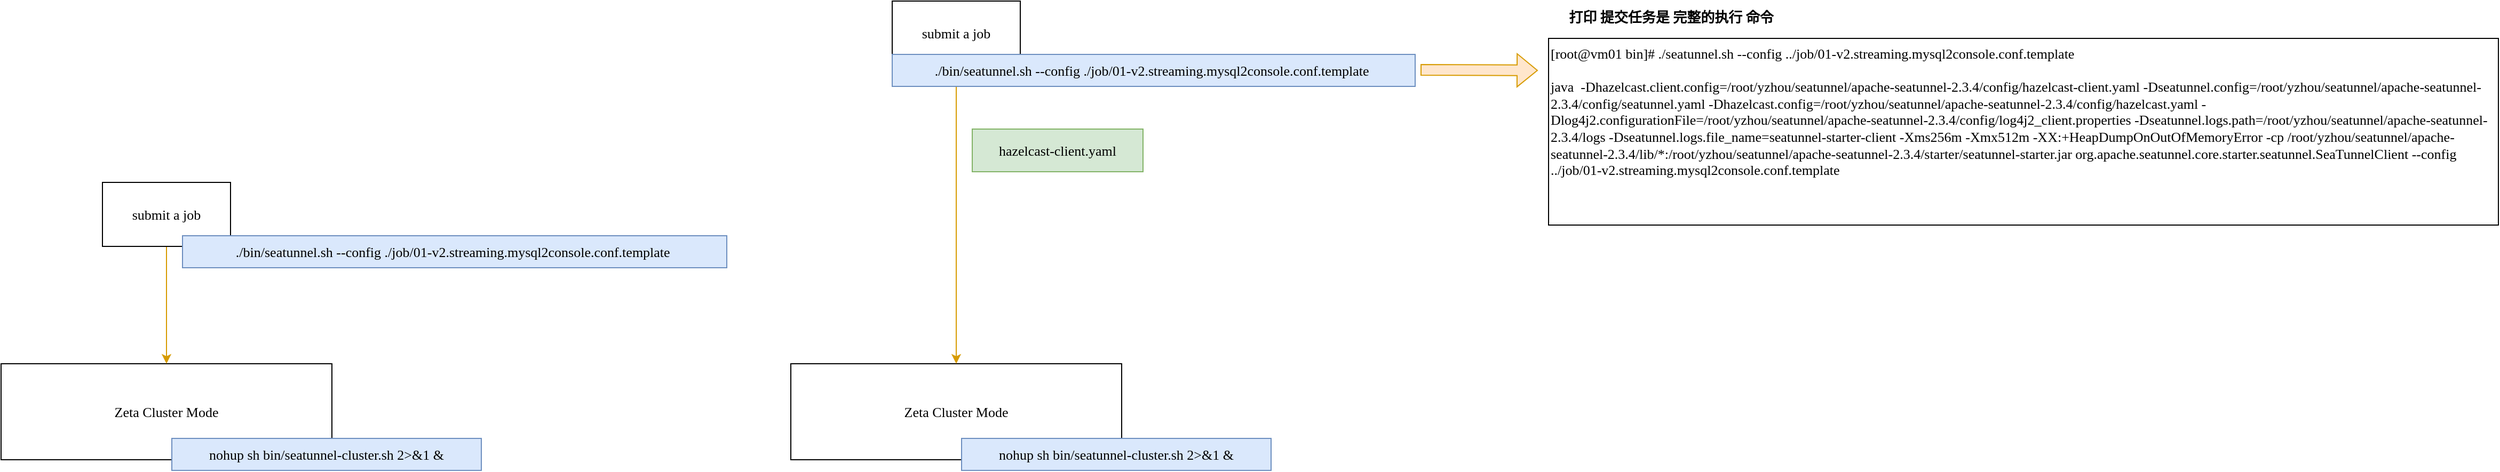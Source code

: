 <mxfile version="25.0.2" pages="3">
  <diagram name="Cluster Mode 作业提交" id="pZrtif1T7AlgdI-n30Bs">
    <mxGraphModel dx="3086" dy="405" grid="1" gridSize="10" guides="1" tooltips="1" connect="1" arrows="1" fold="1" page="0" pageScale="1" pageWidth="827" pageHeight="1169" math="0" shadow="0">
      <root>
        <mxCell id="0" />
        <mxCell id="1" parent="0" />
        <mxCell id="D6HpPT0l7rFkdYNjzGSY-1" value="Zeta Cluster Mode" style="rounded=0;whiteSpace=wrap;html=1;fontFamily=Comic Sans MS;fontSize=13;" vertex="1" parent="1">
          <mxGeometry x="-300" y="820" width="310" height="90" as="geometry" />
        </mxCell>
        <mxCell id="D6HpPT0l7rFkdYNjzGSY-3" style="edgeStyle=orthogonalEdgeStyle;rounded=0;orthogonalLoop=1;jettySize=auto;html=1;fontFamily=Comic Sans MS;fontSize=13;entryX=0.5;entryY=0;entryDx=0;entryDy=0;entryPerimeter=0;fillColor=#ffe6cc;strokeColor=#d79b00;" edge="1" parent="1" source="D6HpPT0l7rFkdYNjzGSY-2" target="D6HpPT0l7rFkdYNjzGSY-1">
          <mxGeometry relative="1" as="geometry">
            <mxPoint x="-145" y="420" as="targetPoint" />
          </mxGeometry>
        </mxCell>
        <mxCell id="D6HpPT0l7rFkdYNjzGSY-2" value="submit a job" style="rounded=0;whiteSpace=wrap;html=1;fontFamily=Comic Sans MS;fontSize=13;" vertex="1" parent="1">
          <mxGeometry x="-205" y="480" width="120" height="60" as="geometry" />
        </mxCell>
        <mxCell id="D6HpPT0l7rFkdYNjzGSY-4" value="nohup sh bin/seatunnel-cluster.sh 2&amp;gt;&amp;amp;1 &amp;amp;" style="rounded=0;whiteSpace=wrap;html=1;fillColor=#dae8fc;strokeColor=#6c8ebf;fontFamily=Comic Sans MS;fontSize=13;" vertex="1" parent="1">
          <mxGeometry x="-140" y="890" width="290" height="30" as="geometry" />
        </mxCell>
        <mxCell id="D6HpPT0l7rFkdYNjzGSY-5" value="&lt;div style=&quot;font-size: 13px; line-height: 21px; white-space: pre;&quot;&gt;./bin/seatunnel.sh --config&lt;span style=&quot;white-space: normal;&quot;&gt;&amp;nbsp;&lt;/span&gt;./job/&lt;span style=&quot;background-color: initial;&quot;&gt;01-v2.streaming.mysql2console.conf.template&lt;/span&gt;&lt;span style=&quot;background-color: initial;&quot;&gt; &lt;/span&gt;&lt;br&gt;&lt;/div&gt;" style="rounded=0;whiteSpace=wrap;html=1;fillColor=#dae8fc;strokeColor=#6c8ebf;fontColor=default;labelBackgroundColor=none;fontFamily=Comic Sans MS;fontSize=13;" vertex="1" parent="1">
          <mxGeometry x="-205" y="530" width="490" height="30" as="geometry" />
        </mxCell>
        <mxCell id="D6HpPT0l7rFkdYNjzGSY-6" value="" style="shape=flexArrow;endArrow=classic;html=1;rounded=0;fontFamily=Comic Sans MS;fontSize=13;fillColor=#ffe6cc;strokeColor=#d79b00;" edge="1" parent="1">
          <mxGeometry width="50" height="50" relative="1" as="geometry">
            <mxPoint x="290" y="544.5" as="sourcePoint" />
            <mxPoint x="400" y="545" as="targetPoint" />
          </mxGeometry>
        </mxCell>
        <mxCell id="D6HpPT0l7rFkdYNjzGSY-7" value="&lt;div style=&quot;font-size: 13px;&quot;&gt;[root@vm01 bin]# ./seatunnel.sh --config ../job/01-v2.streaming.mysql2console.conf.template&amp;nbsp;&lt;/div&gt;&lt;div style=&quot;font-size: 13px;&quot;&gt;&lt;br style=&quot;font-size: 13px;&quot;&gt;&lt;/div&gt;&lt;div style=&quot;font-size: 13px;&quot;&gt;java&amp;nbsp; -Dhazelcast.client.config=/root/yzhou/seatunnel/apache-seatunnel-2.3.4/config/hazelcast-client.yaml -Dseatunnel.config=/root/yzhou/seatunnel/apache-seatunnel-2.3.4/config/seatunnel.yaml -Dhazelcast.config=/root/yzhou/seatunnel/apache-seatunnel-2.3.4/config/hazelcast.yaml -Dlog4j2.configurationFile=/root/yzhou/seatunnel/apache-seatunnel-2.3.4/config/log4j2_client.properties -Dseatunnel.logs.path=/root/yzhou/seatunnel/apache-seatunnel-2.3.4/logs -Dseatunnel.logs.file_name=seatunnel-starter-client -Xms256m -Xmx512m -XX:+HeapDumpOnOutOfMemoryError -cp /root/yzhou/seatunnel/apache-seatunnel-2.3.4/lib/*:/root/yzhou/seatunnel/apache-seatunnel-2.3.4/starter/seatunnel-starter.jar org.apache.seatunnel.core.starter.seatunnel.SeaTunnelClient --config ../job/01-v2.streaming.mysql2console.conf.template&lt;/div&gt;" style="rounded=0;whiteSpace=wrap;html=1;align=left;verticalAlign=top;fontFamily=Comic Sans MS;fontSize=13;" vertex="1" parent="1">
          <mxGeometry x="410" y="515" width="890" height="175" as="geometry" />
        </mxCell>
        <mxCell id="D6HpPT0l7rFkdYNjzGSY-8" value="打印 提交任务是 完整的执行 命令" style="text;html=1;align=center;verticalAlign=middle;whiteSpace=wrap;rounded=0;fontStyle=1;fontFamily=Comic Sans MS;fontSize=13;" vertex="1" parent="1">
          <mxGeometry x="410" y="480" width="230" height="30" as="geometry" />
        </mxCell>
        <mxCell id="D6HpPT0l7rFkdYNjzGSY-11" value="hazelcast-client.yaml" style="rounded=0;whiteSpace=wrap;html=1;fillColor=#d5e8d4;strokeColor=#82b366;fontFamily=Comic Sans MS;fontSize=13;" vertex="1" parent="1">
          <mxGeometry x="-130" y="600" width="160" height="40" as="geometry" />
        </mxCell>
        <mxCell id="D6HpPT0l7rFkdYNjzGSY-12" value="Zeta Cluster Mode" style="rounded=0;whiteSpace=wrap;html=1;fontFamily=Comic Sans MS;fontSize=13;" vertex="1" parent="1">
          <mxGeometry x="-1040" y="820" width="310" height="90" as="geometry" />
        </mxCell>
        <mxCell id="D6HpPT0l7rFkdYNjzGSY-13" style="edgeStyle=orthogonalEdgeStyle;rounded=0;orthogonalLoop=1;jettySize=auto;html=1;fontFamily=Comic Sans MS;fontSize=13;entryX=0.5;entryY=0;entryDx=0;entryDy=0;entryPerimeter=0;fillColor=#ffe6cc;strokeColor=#d79b00;" edge="1" parent="1" source="D6HpPT0l7rFkdYNjzGSY-14" target="D6HpPT0l7rFkdYNjzGSY-12">
          <mxGeometry relative="1" as="geometry">
            <mxPoint x="-885" y="420" as="targetPoint" />
          </mxGeometry>
        </mxCell>
        <mxCell id="D6HpPT0l7rFkdYNjzGSY-14" value="submit a job" style="rounded=0;whiteSpace=wrap;html=1;fontFamily=Comic Sans MS;fontSize=13;" vertex="1" parent="1">
          <mxGeometry x="-945" y="650" width="120" height="60" as="geometry" />
        </mxCell>
        <mxCell id="D6HpPT0l7rFkdYNjzGSY-15" value="nohup sh bin/seatunnel-cluster.sh 2&amp;gt;&amp;amp;1 &amp;amp;" style="rounded=0;whiteSpace=wrap;html=1;fillColor=#dae8fc;strokeColor=#6c8ebf;fontFamily=Comic Sans MS;fontSize=13;" vertex="1" parent="1">
          <mxGeometry x="-880" y="890" width="290" height="30" as="geometry" />
        </mxCell>
        <mxCell id="D6HpPT0l7rFkdYNjzGSY-16" value="&lt;div style=&quot;line-height: 21px;&quot;&gt;&lt;span style=&quot;white-space: pre;&quot;&gt;./bin/seatunnel.sh &lt;/span&gt;&lt;span style=&quot;font-size: 13px; white-space: pre;&quot;&gt;--config&lt;/span&gt; &lt;span style=&quot;font-size: 13px; white-space: pre;&quot;&gt;./job/&lt;/span&gt;&lt;span style=&quot;background-color: initial; white-space: pre;&quot;&gt;01-v2.streaming.mysql2console.conf.template&lt;/span&gt;&lt;span style=&quot;font-size: 13px; white-space: pre; background-color: initial;&quot;&gt; &lt;/span&gt;&lt;/div&gt;" style="rounded=0;whiteSpace=wrap;html=1;fillColor=#dae8fc;strokeColor=#6c8ebf;fontColor=default;labelBackgroundColor=none;fontFamily=Comic Sans MS;fontSize=13;" vertex="1" parent="1">
          <mxGeometry x="-870" y="700" width="510" height="30" as="geometry" />
        </mxCell>
      </root>
    </mxGraphModel>
  </diagram>
  <diagram id="ap1rBoejMGHXoUDPZJEy" name="第 2 页">
    <mxGraphModel dx="2218" dy="1205" grid="1" gridSize="10" guides="1" tooltips="1" connect="1" arrows="1" fold="1" page="0" pageScale="1" pageWidth="827" pageHeight="1169" math="0" shadow="0">
      <root>
        <mxCell id="0" />
        <mxCell id="1" parent="0" />
        <mxCell id="ZarxvyxtcrY4zUGe8Qxa-1" value="1. 确认 Seatunnel Connectors Jars的路径" style="rounded=0;whiteSpace=wrap;html=1;fontFamily=Comic Sans MS;fontSize=13;" vertex="1" parent="1">
          <mxGeometry x="-330" y="40" width="410" height="40" as="geometry" />
        </mxCell>
        <mxCell id="ZarxvyxtcrY4zUGe8Qxa-2" value="Client" style="rounded=0;whiteSpace=wrap;html=1;fontFamily=Comic Sans MS;fontSize=13;" vertex="1" parent="1">
          <mxGeometry x="-225" y="-130" width="200" height="40" as="geometry" />
        </mxCell>
        <mxCell id="ZarxvyxtcrY4zUGe8Qxa-3" value="解析 Config， 得到&amp;nbsp;&lt;span style=&quot;font-size: 13px; white-space: pre;&quot;&gt;PluginIdentifier&lt;/span&gt;" style="rounded=0;whiteSpace=wrap;html=1;fontColor=default;labelBackgroundColor=none;fontFamily=Comic Sans MS;fontSize=13;" vertex="1" parent="1">
          <mxGeometry x="180" y="-50" width="270" height="40" as="geometry" />
        </mxCell>
        <mxCell id="ZarxvyxtcrY4zUGe8Qxa-6" value="" style="endArrow=classic;html=1;rounded=0;exitX=1;exitY=0.5;exitDx=0;exitDy=0;entryX=0;entryY=0;entryDx=0;entryDy=0;fontFamily=Comic Sans MS;fontSize=13;" edge="1" parent="1" source="ZarxvyxtcrY4zUGe8Qxa-2" target="ZarxvyxtcrY4zUGe8Qxa-3">
          <mxGeometry width="50" height="50" relative="1" as="geometry">
            <mxPoint x="160" y="70" as="sourcePoint" />
            <mxPoint x="210" y="20" as="targetPoint" />
          </mxGeometry>
        </mxCell>
        <mxCell id="ZarxvyxtcrY4zUGe8Qxa-7" value="" style="endArrow=classic;html=1;rounded=0;exitX=0;exitY=1;exitDx=0;exitDy=0;entryX=1;entryY=0;entryDx=0;entryDy=0;fontFamily=Comic Sans MS;fontSize=13;" edge="1" parent="1" source="ZarxvyxtcrY4zUGe8Qxa-3" target="ZarxvyxtcrY4zUGe8Qxa-1">
          <mxGeometry width="50" height="50" relative="1" as="geometry">
            <mxPoint x="-15" y="-100" as="sourcePoint" />
            <mxPoint x="190" y="-40" as="targetPoint" />
          </mxGeometry>
        </mxCell>
        <mxCell id="ZarxvyxtcrY4zUGe8Qxa-8" value="" style="endArrow=classic;html=1;rounded=0;fontFamily=Comic Sans MS;fontSize=13;" edge="1" parent="1">
          <mxGeometry width="50" height="50" relative="1" as="geometry">
            <mxPoint x="-125.5" y="80" as="sourcePoint" />
            <mxPoint x="-125" y="140" as="targetPoint" />
          </mxGeometry>
        </mxCell>
        <mxCell id="ZarxvyxtcrY4zUGe8Qxa-9" value="结合 PluginIdentifier" style="text;html=1;align=center;verticalAlign=middle;whiteSpace=wrap;rounded=0;fontFamily=Comic Sans MS;fontSize=13;" vertex="1" parent="1">
          <mxGeometry x="-120" y="100" width="150" height="30" as="geometry" />
        </mxCell>
        <mxCell id="ZarxvyxtcrY4zUGe8Qxa-10" value="Set&amp;lt;URL&amp;gt;" style="rounded=0;whiteSpace=wrap;html=1;fontFamily=Comic Sans MS;fontSize=13;" vertex="1" parent="1">
          <mxGeometry x="-185" y="150" width="120" height="50" as="geometry" />
        </mxCell>
        <mxCell id="ZarxvyxtcrY4zUGe8Qxa-11" value="Seatunnel Server" style="rounded=0;whiteSpace=wrap;html=1;fontFamily=Comic Sans MS;fontSize=13;" vertex="1" parent="1">
          <mxGeometry x="-435" y="400" width="620" height="60" as="geometry" />
        </mxCell>
        <mxCell id="ZarxvyxtcrY4zUGe8Qxa-12" value="Start submit job, job id: 830892155647033345, with plugin jar [file:/root/yzhou/seatunnel/apache-seatunnel-2.3.4/connectors/connector-jdbc-2.3.4.jar, file:/root/yzhou/seatunnel/apache-seatunnel-2.3.4/connectors/connector-console-2.3.4.jar]" style="text;html=1;align=center;verticalAlign=middle;whiteSpace=wrap;rounded=0;fontFamily=Comic Sans MS;fontSize=13;" vertex="1" parent="1">
          <mxGeometry x="-170" y="250" width="850" height="60" as="geometry" />
        </mxCell>
      </root>
    </mxGraphModel>
  </diagram>
  <diagram id="aHdQyJi3QFVlvi1CtOUC" name="第 3 页">
    <mxGraphModel dx="2234" dy="854" grid="1" gridSize="10" guides="1" tooltips="1" connect="1" arrows="1" fold="1" page="0" pageScale="1" pageWidth="827" pageHeight="1169" math="0" shadow="0">
      <root>
        <mxCell id="0" />
        <mxCell id="1" parent="0" />
        <mxCell id="I0TGORLR1Xnx5Ehxflcv-5" value="" style="endArrow=classic;html=1;rounded=0;fontSize=12;fontFamily=Helvetica;" edge="1" parent="1">
          <mxGeometry width="50" height="50" relative="1" as="geometry">
            <mxPoint x="420" y="130" as="sourcePoint" />
            <mxPoint x="420" y="740" as="targetPoint" />
          </mxGeometry>
        </mxCell>
        <mxCell id="I0TGORLR1Xnx5Ehxflcv-8" style="edgeStyle=orthogonalEdgeStyle;rounded=0;orthogonalLoop=1;jettySize=auto;html=1;fontSize=12;fontFamily=Helvetica;" edge="1" parent="1">
          <mxGeometry relative="1" as="geometry">
            <mxPoint x="-40" y="240" as="targetPoint" />
            <mxPoint x="-40" y="190" as="sourcePoint" />
          </mxGeometry>
        </mxCell>
        <mxCell id="I0TGORLR1Xnx5Ehxflcv-6" value="seatunnel" style="rounded=1;whiteSpace=wrap;html=1;fontSize=12;fontFamily=Helvetica;" vertex="1" parent="1">
          <mxGeometry x="-110" y="130" width="140" height="50" as="geometry" />
        </mxCell>
        <mxCell id="I0TGORLR1Xnx5Ehxflcv-7" value="&lt;div style=&quot;color: rgb(8, 8, 8);&quot;&gt;&lt;span style=&quot;color: rgb(0, 0, 0);&quot;&gt;APP_MAIN&lt;/span&gt;=&lt;span style=&quot;color: rgb(6, 125, 23);&quot;&gt;&quot;org.apache.seatunnel.core.starter.flink.FlinkStarter&quot;&lt;/span&gt;&lt;/div&gt;" style="rounded=1;whiteSpace=wrap;html=1;fontSize=12;fontFamily=Helvetica;" vertex="1" parent="1">
          <mxGeometry x="-277.5" y="250" width="475" height="50" as="geometry" />
        </mxCell>
        <mxCell id="I0TGORLR1Xnx5Ehxflcv-9" value="&lt;div data-lark-html-role=&quot;root&quot;&gt;&lt;span class=&quot;text-only&quot; data-eleid=&quot;3&quot; style=&quot;white-space: pre;&quot;&gt;./flink run -c org.apache.seatunnel.core.starter.flink.SeaTunnelFlink /opt/soft/apache-seatunnel-2.3.5/starter/seatunnel-flink-15-starter.jar&lt;/span&gt;&lt;/div&gt;&lt;div data-lark-html-role=&quot;root&quot;&gt;&lt;span class=&quot;text-only&quot; data-eleid=&quot;3&quot; style=&quot;white-space: pre;&quot;&gt; --config /tmp/dolphinscheduler/exec/process/zhouyang_w/10986792794592/15091555245440_170/277225/2166696/seatunnel_277225_2166696.conf &lt;/span&gt;&lt;/div&gt;&lt;div data-lark-html-role=&quot;root&quot;&gt;&lt;span class=&quot;text-only&quot; data-eleid=&quot;3&quot; style=&quot;white-space: pre;&quot;&gt;--name SeaTunnel&lt;/span&gt;&lt;/div&gt;" style="rounded=1;whiteSpace=wrap;html=1;fontSize=12;fontFamily=Helvetica;" vertex="1" parent="1">
          <mxGeometry x="-465" y="420" width="850" height="80" as="geometry" />
        </mxCell>
        <mxCell id="I0TGORLR1Xnx5Ehxflcv-10" style="edgeStyle=orthogonalEdgeStyle;rounded=0;orthogonalLoop=1;jettySize=auto;html=1;fontSize=12;fontFamily=Helvetica;" edge="1" parent="1">
          <mxGeometry relative="1" as="geometry">
            <mxPoint x="-40" y="400" as="targetPoint" />
            <mxPoint x="-40" y="320" as="sourcePoint" />
          </mxGeometry>
        </mxCell>
        <mxCell id="I0TGORLR1Xnx5Ehxflcv-11" value="&lt;div&gt;&lt;div&gt;&lt;div style=&quot;color: rgb(8, 8, 8);&quot;&gt;&lt;div&gt;&lt;span style=&quot;color:#000000;&quot;&gt;CMD&lt;/span&gt;=&lt;span style=&quot;color:#0033b3;&quot;&gt;$&lt;/span&gt;&lt;span style=&quot;color:#0073bf;&quot;&gt;(java &lt;/span&gt;&lt;span style=&quot;color:#0033b3;&quot;&gt;$&lt;/span&gt;{JAVA_OPTS} -cp &lt;span style=&quot;color:#0033b3;&quot;&gt;$&lt;/span&gt;{CLASS_PATH} &lt;span style=&quot;color:#0033b3;&quot;&gt;$&lt;/span&gt;{APP_MAIN} &lt;span style=&quot;color:#0033b3;&quot;&gt;$&lt;/span&gt;{args}&lt;span style=&quot;color:#0073bf;&quot;&gt;) &lt;/span&gt;&lt;span style=&quot;color:#0033b3;&quot;&gt;&amp;amp;&amp;amp; &lt;/span&gt;&lt;span style=&quot;color:#000000;&quot;&gt;EXIT_CODE&lt;/span&gt;=&lt;span style=&quot;color:#000000;&quot;&gt;$? &lt;/span&gt;&lt;span style=&quot;color:#0033b3;&quot;&gt;|| &lt;/span&gt;&lt;span style=&quot;color:#000000;&quot;&gt;EXIT_CODE&lt;/span&gt;=&lt;span style=&quot;color:#000000;&quot;&gt;$?&lt;/span&gt;&lt;/div&gt;&lt;/div&gt;&lt;/div&gt;&lt;/div&gt;" style="text;html=1;align=center;verticalAlign=middle;whiteSpace=wrap;rounded=0;fillColor=default;fontSize=12;fontFamily=Helvetica;" vertex="1" parent="1">
          <mxGeometry x="-330" y="340" width="660" height="40" as="geometry" />
        </mxCell>
      </root>
    </mxGraphModel>
  </diagram>
</mxfile>
